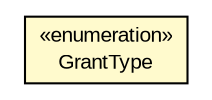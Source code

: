 #!/usr/local/bin/dot
#
# Class diagram 
# Generated by UMLGraph version R5_6-24-gf6e263 (http://www.umlgraph.org/)
#

digraph G {
	edge [fontname="arial",fontsize=10,labelfontname="arial",labelfontsize=10];
	node [fontname="arial",fontsize=10,shape=plaintext];
	nodesep=0.25;
	ranksep=0.5;
	// net.trajano.openidconnect.token.GrantType
	c4673 [label=<<table title="net.trajano.openidconnect.token.GrantType" border="0" cellborder="1" cellspacing="0" cellpadding="2" port="p" bgcolor="lemonChiffon" href="./GrantType.html">
		<tr><td><table border="0" cellspacing="0" cellpadding="1">
<tr><td align="center" balign="center"> &#171;enumeration&#187; </td></tr>
<tr><td align="center" balign="center"> GrantType </td></tr>
		</table></td></tr>
		</table>>, URL="./GrantType.html", fontname="arial", fontcolor="black", fontsize=10.0];
}

